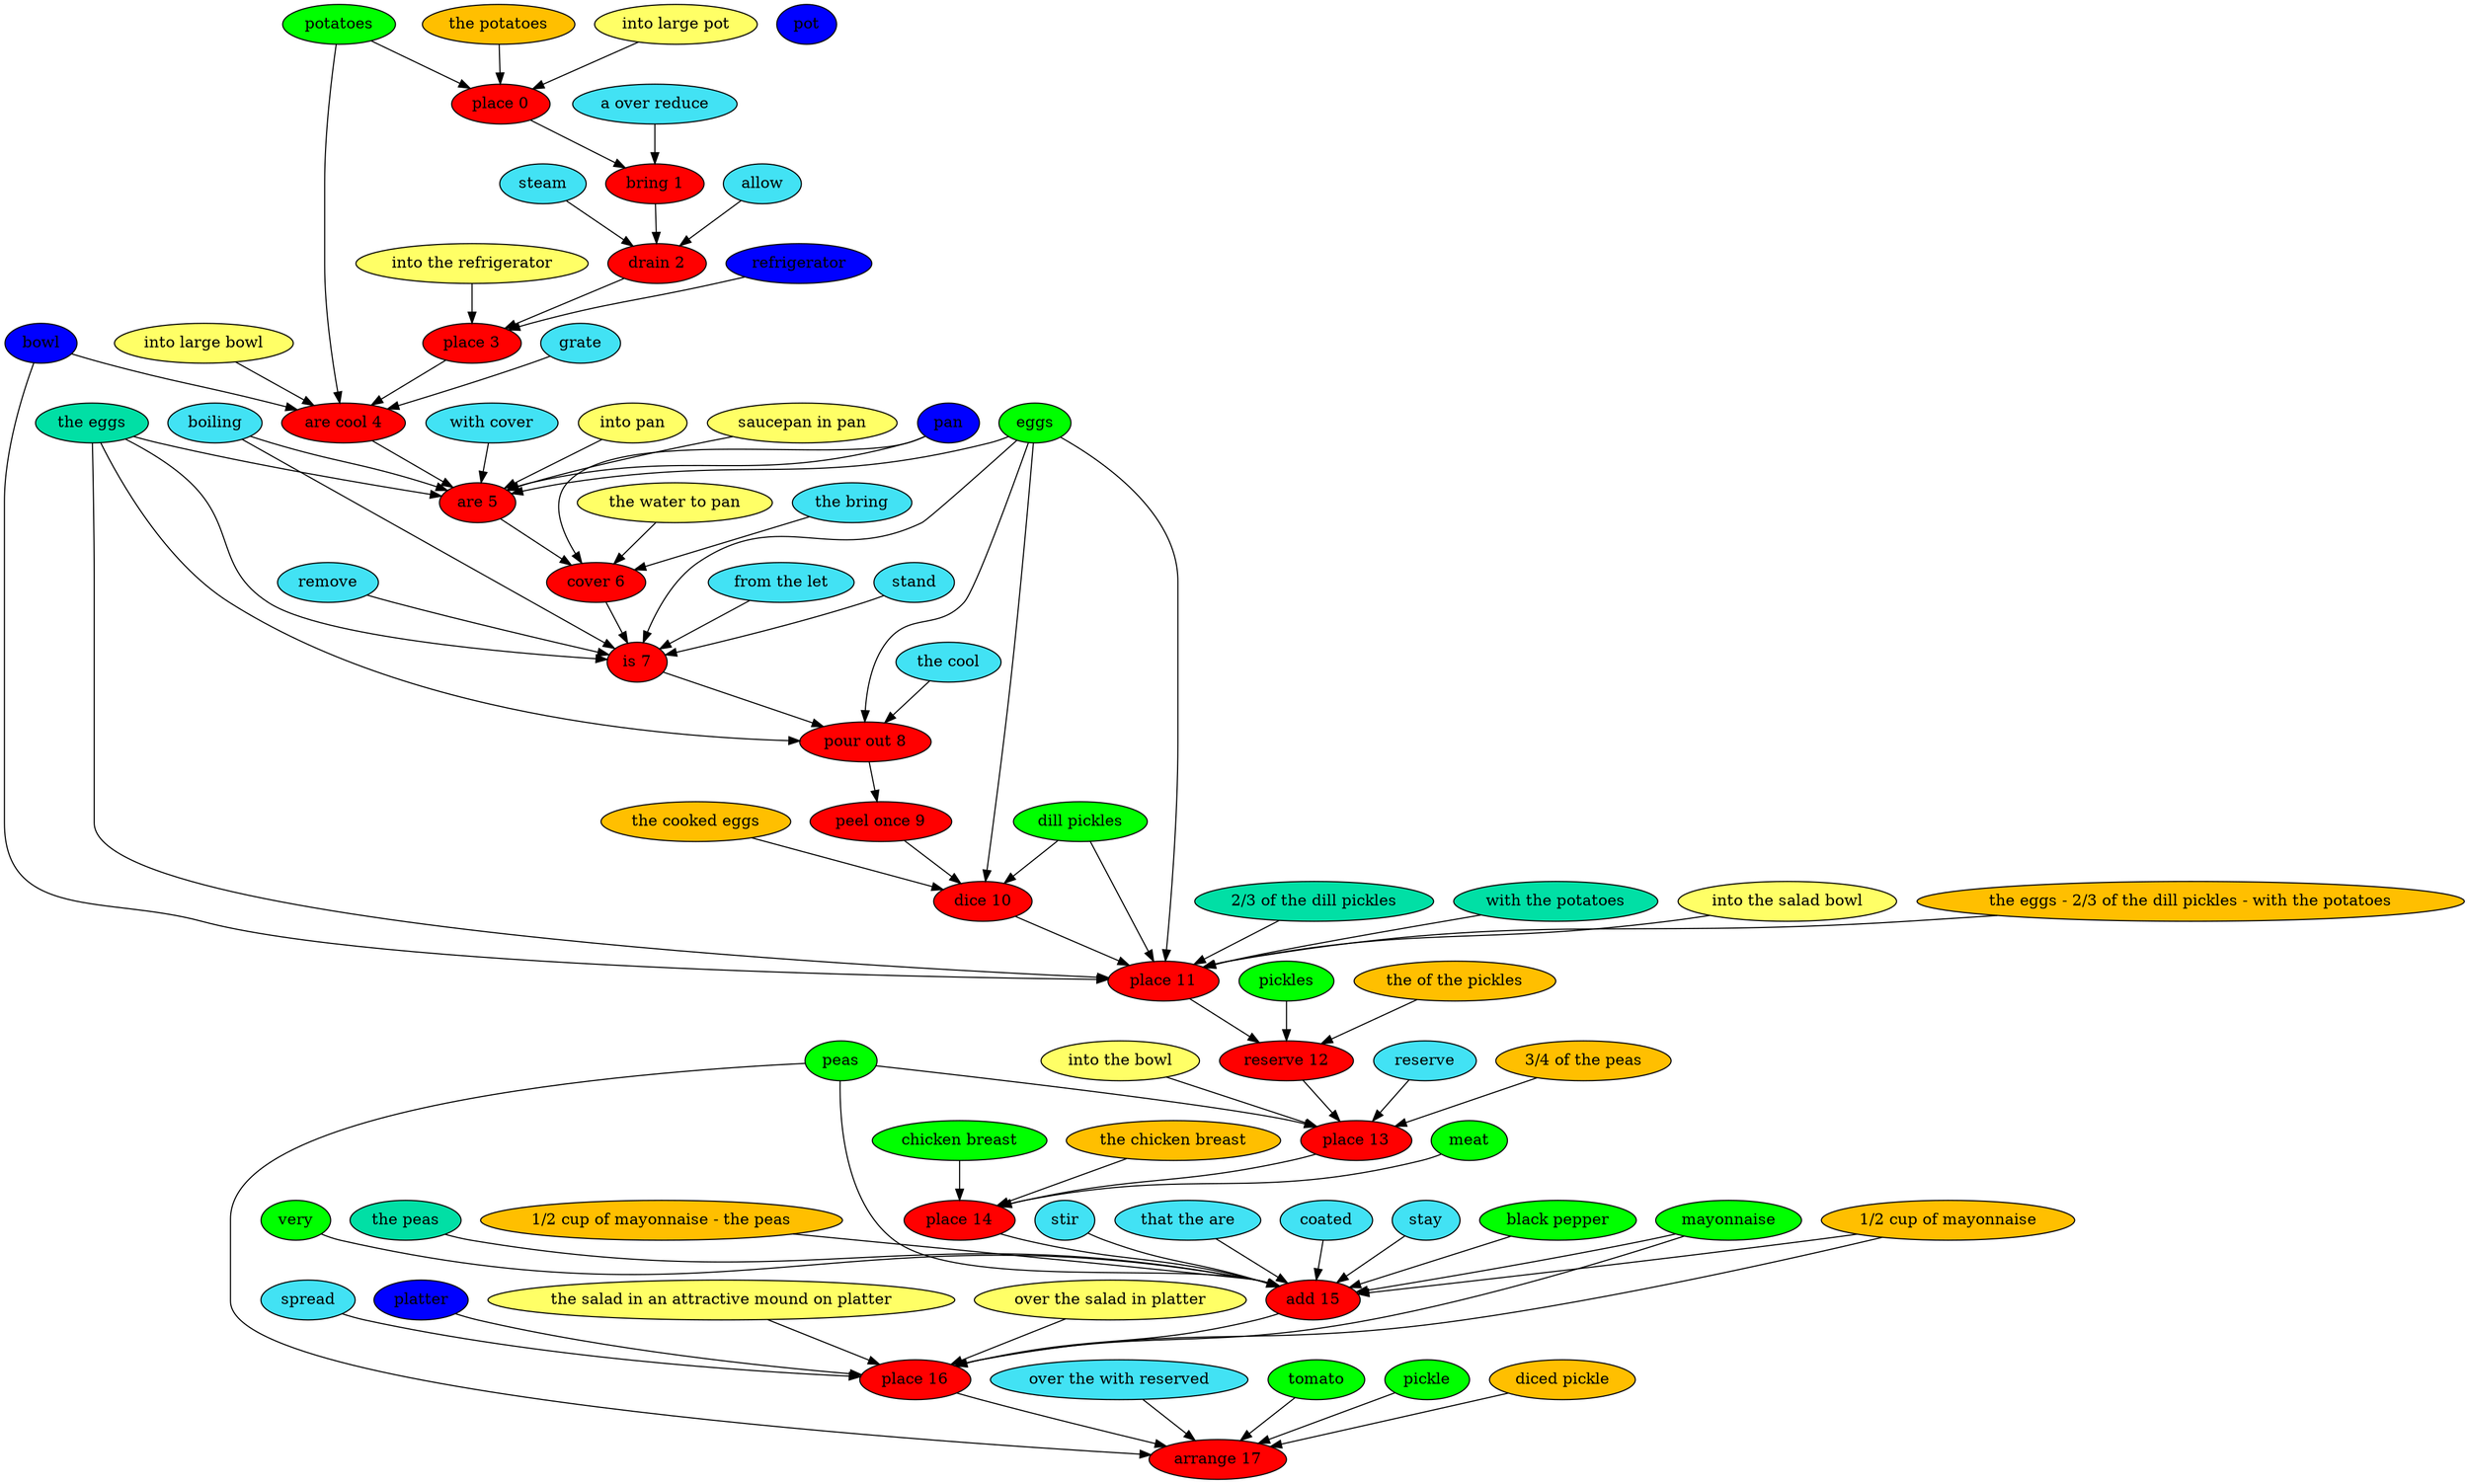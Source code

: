 digraph G {
"place 0" [style=filled, fillcolor=red];
potatoes [style=filled, fillcolor=green];
potatoes -> "place 0";
"the potatoes" [style=filled, fillcolor="#01DFA5"];
"the potatoes" -> "place 0";
pot [style=filled, fillcolor="#0000ff"];
"into large pot" [style=filled, fillcolor="#ffff66"];
"into large pot" -> "place 0";
"the potatoes" [style=filled, fillcolor="#FFBF00"];
"bring 1" [style=filled, fillcolor=red];
"a over reduce" [style=filled, fillcolor="#42e2f4"];
"a over reduce" -> "bring 1";
"drain 2" [style=filled, fillcolor=red];
allow [style=filled, fillcolor="#42e2f4"];
allow -> "drain 2";
steam [style=filled, fillcolor="#42e2f4"];
steam -> "drain 2";
"place 3" [style=filled, fillcolor=red];
potatoes [style=filled, fillcolor=green];
"the potatoes" [style=filled, fillcolor="#01DFA5"];
refrigerator [style=filled, fillcolor="#0000ff"];
refrigerator -> "place 3";
"into the refrigerator" [style=filled, fillcolor="#ffff66"];
"into the refrigerator" -> "place 3";
"the potatoes" [style=filled, fillcolor="#FFBF00"];
"are cool 4" [style=filled, fillcolor=red];
grate [style=filled, fillcolor="#42e2f4"];
grate -> "are cool 4";
potatoes [style=filled, fillcolor=green];
potatoes -> "are cool 4";
bowl [style=filled, fillcolor="#0000ff"];
bowl -> "are cool 4";
"into large bowl" [style=filled, fillcolor="#ffff66"];
"into large bowl" -> "are cool 4";
"are 5" [style=filled, fillcolor=red];
boiling [style=filled, fillcolor="#42e2f4"];
boiling -> "are 5";
"with cover" [style=filled, fillcolor="#42e2f4"];
"with cover" -> "are 5";
potatoes [style=filled, fillcolor=green];
eggs [style=filled, fillcolor=green];
eggs -> "are 5";
"the eggs" [style=filled, fillcolor="#01DFA5"];
"the eggs" -> "are 5";
pan [style=filled, fillcolor="#0000ff"];
pan -> "are 5";
"into pan" [style=filled, fillcolor="#ffff66"];
"into pan" -> "are 5";
"saucepan in pan" [style=filled, fillcolor="#ffff66"];
"saucepan in pan" -> "are 5";
"the eggs" [style=filled, fillcolor="#FFBF00"];
"cover 6" [style=filled, fillcolor=red];
"the bring" [style=filled, fillcolor="#42e2f4"];
"the bring" -> "cover 6";
pan [style=filled, fillcolor="#0000ff"];
pan -> "cover 6";
"the water to pan" [style=filled, fillcolor="#ffff66"];
"the water to pan" -> "cover 6";
"is 7" [style=filled, fillcolor=red];
boiling [style=filled, fillcolor="#42e2f4"];
boiling -> "is 7";
remove [style=filled, fillcolor="#42e2f4"];
remove -> "is 7";
"from the let" [style=filled, fillcolor="#42e2f4"];
"from the let" -> "is 7";
stand [style=filled, fillcolor="#42e2f4"];
stand -> "is 7";
eggs [style=filled, fillcolor=green];
eggs -> "is 7";
"the eggs" [style=filled, fillcolor="#01DFA5"];
"the eggs" -> "is 7";
"the eggs" [style=filled, fillcolor="#FFBF00"];
"pour out 8" [style=filled, fillcolor=red];
"the cool" [style=filled, fillcolor="#42e2f4"];
"the cool" -> "pour out 8";
eggs [style=filled, fillcolor=green];
eggs -> "pour out 8";
"the eggs" [style=filled, fillcolor="#01DFA5"];
"the eggs" -> "pour out 8";
"the eggs" [style=filled, fillcolor="#FFBF00"];
"peel once 9" [style=filled, fillcolor=red];
"dice 10" [style=filled, fillcolor=red];
eggs [style=filled, fillcolor=green];
eggs -> "dice 10";
"the cooked eggs" [style=filled, fillcolor="#01DFA5"];
"the cooked eggs" -> "dice 10";
"dill pickles" [style=filled, fillcolor=green];
"dill pickles" -> "dice 10";
"the cooked eggs" [style=filled, fillcolor="#FFBF00"];
"place 11" [style=filled, fillcolor=red];
eggs [style=filled, fillcolor=green];
eggs -> "place 11";
"the eggs" [style=filled, fillcolor="#01DFA5"];
"the eggs" -> "place 11";
"dill pickles" [style=filled, fillcolor=green];
"dill pickles" -> "place 11";
"2/3 of the dill pickles" [style=filled, fillcolor="#01DFA5"];
"2/3 of the dill pickles" -> "place 11";
potatoes [style=filled, fillcolor=green];
"with the potatoes" [style=filled, fillcolor="#01DFA5"];
"with the potatoes" -> "place 11";
bowl [style=filled, fillcolor="#0000ff"];
bowl -> "place 11";
"into the salad bowl" [style=filled, fillcolor="#ffff66"];
"into the salad bowl" -> "place 11";
"the eggs - 2/3 of the dill pickles - with the potatoes" [style=filled, fillcolor="#FFBF00"];
"the eggs - 2/3 of the dill pickles - with the potatoes" -> "place 11";
"reserve 12" [style=filled, fillcolor=red];
pickles [style=filled, fillcolor=green];
pickles -> "reserve 12";
"the of the pickles" [style=filled, fillcolor="#01DFA5"];
"the of the pickles" -> "reserve 12";
"the of the pickles" [style=filled, fillcolor="#FFBF00"];
"place 13" [style=filled, fillcolor=red];
reserve [style=filled, fillcolor="#42e2f4"];
reserve -> "place 13";
peas [style=filled, fillcolor=green];
peas -> "place 13";
"3/4 of the peas" [style=filled, fillcolor="#01DFA5"];
"3/4 of the peas" -> "place 13";
bowl [style=filled, fillcolor="#0000ff"];
"into the bowl" [style=filled, fillcolor="#ffff66"];
"into the bowl" -> "place 13";
"3/4 of the peas" [style=filled, fillcolor="#FFBF00"];
"place 14" [style=filled, fillcolor=red];
meat [style=filled, fillcolor=green];
meat -> "place 14";
"chicken breast" [style=filled, fillcolor=green];
"chicken breast" -> "place 14";
"the chicken breast" [style=filled, fillcolor="#01DFA5"];
"the chicken breast" -> "place 14";
bowl [style=filled, fillcolor="#0000ff"];
"into the bowl" [style=filled, fillcolor="#ffff66"];
"the chicken breast" [style=filled, fillcolor="#FFBF00"];
"add 15" [style=filled, fillcolor=red];
stir [style=filled, fillcolor="#42e2f4"];
stir -> "add 15";
"that the are" [style=filled, fillcolor="#42e2f4"];
"that the are" -> "add 15";
coated [style=filled, fillcolor="#42e2f4"];
coated -> "add 15";
stay [style=filled, fillcolor="#42e2f4"];
stay -> "add 15";
mayonnaise [style=filled, fillcolor=green];
mayonnaise -> "add 15";
"1/2 cup of mayonnaise" [style=filled, fillcolor="#01DFA5"];
"1/2 cup of mayonnaise" -> "add 15";
"black pepper" [style=filled, fillcolor=green];
"black pepper" -> "add 15";
very [style=filled, fillcolor=green];
very -> "add 15";
peas [style=filled, fillcolor=green];
peas -> "add 15";
"the peas" [style=filled, fillcolor="#01DFA5"];
"the peas" -> "add 15";
"1/2 cup of mayonnaise - the peas" [style=filled, fillcolor="#FFBF00"];
"1/2 cup of mayonnaise - the peas" -> "add 15";
"place 16" [style=filled, fillcolor=red];
spread [style=filled, fillcolor="#42e2f4"];
spread -> "place 16";
mayonnaise [style=filled, fillcolor=green];
mayonnaise -> "place 16";
"1/2 cup of mayonnaise" [style=filled, fillcolor="#01DFA5"];
"1/2 cup of mayonnaise" -> "place 16";
platter [style=filled, fillcolor="#0000ff"];
platter -> "place 16";
"the salad in an attractive mound on platter" [style=filled, fillcolor="#ffff66"];
"the salad in an attractive mound on platter" -> "place 16";
"over the salad in platter" [style=filled, fillcolor="#ffff66"];
"over the salad in platter" -> "place 16";
"1/2 cup of mayonnaise" [style=filled, fillcolor="#FFBF00"];
"arrange 17" [style=filled, fillcolor=red];
"over the with reserved" [style=filled, fillcolor="#42e2f4"];
"over the with reserved" -> "arrange 17";
tomato [style=filled, fillcolor=green];
tomato -> "arrange 17";
pickle [style=filled, fillcolor=green];
pickle -> "arrange 17";
"diced pickle" [style=filled, fillcolor="#01DFA5"];
"diced pickle" -> "arrange 17";
peas [style=filled, fillcolor=green];
peas -> "arrange 17";
"diced pickle" [style=filled, fillcolor="#FFBF00"];
"place 0" -> "bring 1";
"bring 1" -> "drain 2";
"drain 2" -> "place 3";
"place 3" -> "are cool 4";
"are cool 4" -> "are 5";
"are 5" -> "cover 6";
"cover 6" -> "is 7";
"is 7" -> "pour out 8";
"pour out 8" -> "peel once 9";
"peel once 9" -> "dice 10";
"dice 10" -> "place 11";
"place 11" -> "reserve 12";
"reserve 12" -> "place 13";
"place 13" -> "place 14";
"place 14" -> "add 15";
"add 15" -> "place 16";
"place 16" -> "arrange 17";
}

